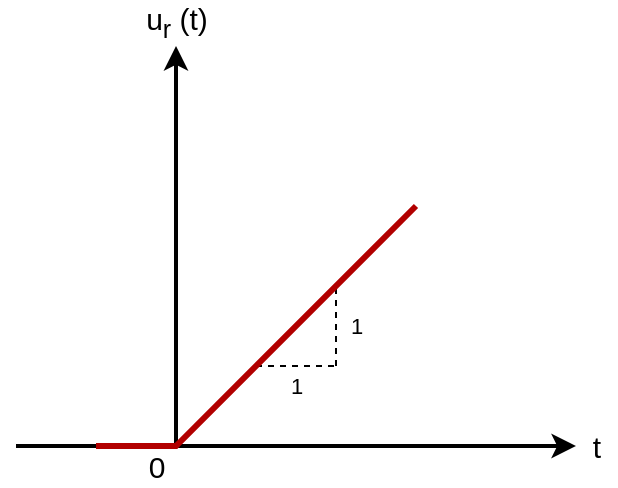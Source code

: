 <mxfile version="13.3.9" type="github">
  <diagram id="5BXMp6ZK_9HvKHvuZl-W" name="Page-1">
    <mxGraphModel dx="813" dy="435" grid="1" gridSize="10" guides="1" tooltips="1" connect="1" arrows="1" fold="1" page="1" pageScale="1" pageWidth="1169" pageHeight="827" math="0" shadow="0">
      <root>
        <mxCell id="0" />
        <mxCell id="1" parent="0" />
        <mxCell id="tBsIi0VdINJjYUEs_nPN-1" value="" style="endArrow=classic;html=1;strokeWidth=2;" parent="1" edge="1">
          <mxGeometry width="50" height="50" relative="1" as="geometry">
            <mxPoint x="560" y="440.0" as="sourcePoint" />
            <mxPoint x="560" y="240" as="targetPoint" />
          </mxGeometry>
        </mxCell>
        <mxCell id="tBsIi0VdINJjYUEs_nPN-2" value="" style="endArrow=classic;html=1;strokeWidth=2;" parent="1" edge="1">
          <mxGeometry width="50" height="50" relative="1" as="geometry">
            <mxPoint x="480" y="440.0" as="sourcePoint" />
            <mxPoint x="760" y="440.0" as="targetPoint" />
          </mxGeometry>
        </mxCell>
        <mxCell id="tBsIi0VdINJjYUEs_nPN-3" value="&lt;font style=&quot;font-size: 15px&quot;&gt;t&lt;/font&gt;" style="text;html=1;align=center;verticalAlign=middle;resizable=0;points=[];autosize=1;" parent="1" vertex="1">
          <mxGeometry x="760" y="430" width="20" height="20" as="geometry" />
        </mxCell>
        <mxCell id="tBsIi0VdINJjYUEs_nPN-4" value="&lt;font style=&quot;font-size: 15px&quot;&gt;0&lt;/font&gt;" style="text;html=1;align=center;verticalAlign=middle;resizable=0;points=[];autosize=1;" parent="1" vertex="1">
          <mxGeometry x="540" y="440" width="20" height="20" as="geometry" />
        </mxCell>
        <mxCell id="tBsIi0VdINJjYUEs_nPN-5" value="&lt;font style=&quot;font-size: 15px&quot;&gt;u&lt;sub&gt;r&lt;/sub&gt; (t)&lt;/font&gt;" style="text;html=1;align=center;verticalAlign=middle;resizable=0;points=[];autosize=1;" parent="1" vertex="1">
          <mxGeometry x="535" y="218" width="50" height="20" as="geometry" />
        </mxCell>
        <mxCell id="tBsIi0VdINJjYUEs_nPN-6" value="1" style="endArrow=none;dashed=1;html=1;strokeWidth=1;" parent="1" edge="1">
          <mxGeometry y="-10" width="50" height="50" relative="1" as="geometry">
            <mxPoint x="640" y="400.0" as="sourcePoint" />
            <mxPoint x="640" y="360.0" as="targetPoint" />
            <mxPoint as="offset" />
          </mxGeometry>
        </mxCell>
        <mxCell id="tBsIi0VdINJjYUEs_nPN-7" value="1" style="endArrow=none;dashed=1;html=1;strokeWidth=1;" parent="1" edge="1">
          <mxGeometry y="-10" width="50" height="50" relative="1" as="geometry">
            <mxPoint x="600" y="400.0" as="sourcePoint" />
            <mxPoint x="640" y="400.0" as="targetPoint" />
            <mxPoint as="offset" />
          </mxGeometry>
        </mxCell>
        <mxCell id="tBsIi0VdINJjYUEs_nPN-8" value="" style="endArrow=none;html=1;strokeWidth=3;fillColor=#e51400;strokeColor=#B20000;rounded=0;" parent="1" edge="1">
          <mxGeometry width="50" height="50" relative="1" as="geometry">
            <mxPoint x="520" y="440" as="sourcePoint" />
            <mxPoint x="680" y="320.0" as="targetPoint" />
            <Array as="points">
              <mxPoint x="560" y="440" />
            </Array>
          </mxGeometry>
        </mxCell>
      </root>
    </mxGraphModel>
  </diagram>
</mxfile>
